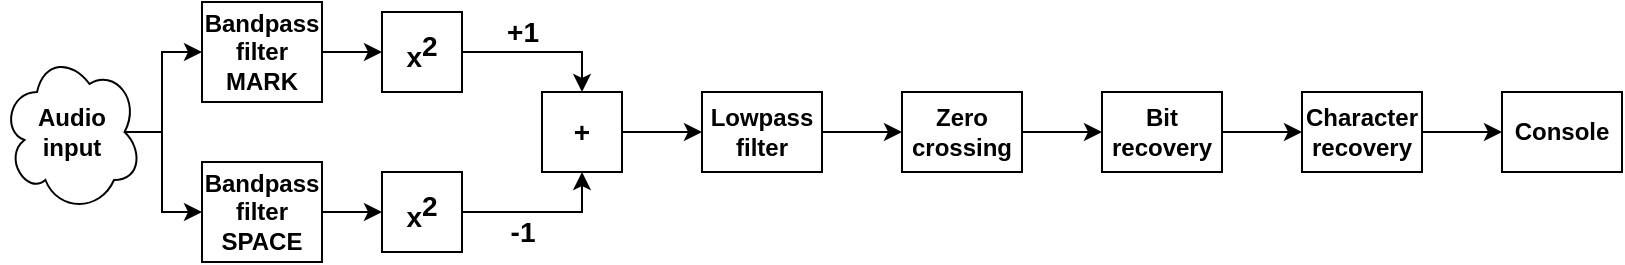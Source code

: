 <mxfile version="24.7.17">
  <diagram name="Page-1" id="L_1dmUhkIdPVvHFTsr4C">
    <mxGraphModel dx="1417" dy="990" grid="1" gridSize="10" guides="1" tooltips="1" connect="1" arrows="1" fold="1" page="1" pageScale="1" pageWidth="827" pageHeight="1169" math="0" shadow="0">
      <root>
        <mxCell id="0" />
        <mxCell id="1" parent="0" />
        <mxCell id="68ROZvtAh_RaZ-JNqfZT-1" value="Audio&lt;div&gt;input&lt;/div&gt;" style="ellipse;shape=cloud;whiteSpace=wrap;html=1;fontStyle=1" vertex="1" parent="1">
          <mxGeometry x="9" y="220" width="70" height="80" as="geometry" />
        </mxCell>
        <mxCell id="68ROZvtAh_RaZ-JNqfZT-2" value="Bandpass filter&lt;div&gt;MARK&lt;/div&gt;" style="rounded=0;whiteSpace=wrap;html=1;fontStyle=1" vertex="1" parent="1">
          <mxGeometry x="109" y="195" width="60" height="50" as="geometry" />
        </mxCell>
        <mxCell id="68ROZvtAh_RaZ-JNqfZT-3" value="Bandpass filter&lt;div&gt;SPACE&lt;/div&gt;" style="rounded=0;whiteSpace=wrap;html=1;fontStyle=1" vertex="1" parent="1">
          <mxGeometry x="109" y="275" width="60" height="50" as="geometry" />
        </mxCell>
        <mxCell id="68ROZvtAh_RaZ-JNqfZT-4" value="" style="endArrow=classic;html=1;rounded=0;exitX=0.875;exitY=0.5;exitDx=0;exitDy=0;exitPerimeter=0;entryX=0;entryY=0.5;entryDx=0;entryDy=0;" edge="1" parent="1" source="68ROZvtAh_RaZ-JNqfZT-1" target="68ROZvtAh_RaZ-JNqfZT-2">
          <mxGeometry width="50" height="50" relative="1" as="geometry">
            <mxPoint x="229" y="530" as="sourcePoint" />
            <mxPoint x="279" y="480" as="targetPoint" />
            <Array as="points">
              <mxPoint x="89" y="260" />
              <mxPoint x="89" y="220" />
            </Array>
          </mxGeometry>
        </mxCell>
        <mxCell id="68ROZvtAh_RaZ-JNqfZT-5" value="" style="endArrow=classic;html=1;rounded=0;entryX=0;entryY=0.5;entryDx=0;entryDy=0;exitX=0.875;exitY=0.5;exitDx=0;exitDy=0;exitPerimeter=0;" edge="1" parent="1" source="68ROZvtAh_RaZ-JNqfZT-1" target="68ROZvtAh_RaZ-JNqfZT-3">
          <mxGeometry width="50" height="50" relative="1" as="geometry">
            <mxPoint x="9" y="190" as="sourcePoint" />
            <mxPoint x="279" y="480" as="targetPoint" />
            <Array as="points">
              <mxPoint x="89" y="260" />
              <mxPoint x="89" y="300" />
            </Array>
          </mxGeometry>
        </mxCell>
        <mxCell id="68ROZvtAh_RaZ-JNqfZT-6" value="x&lt;sup style=&quot;font-size: 14px;&quot;&gt;2&lt;/sup&gt;" style="rounded=0;whiteSpace=wrap;html=1;fontSize=14;fontStyle=1" vertex="1" parent="1">
          <mxGeometry x="199" y="200" width="40" height="40" as="geometry" />
        </mxCell>
        <mxCell id="68ROZvtAh_RaZ-JNqfZT-7" value="x&lt;sup style=&quot;font-size: 14px;&quot;&gt;2&lt;/sup&gt;" style="rounded=0;whiteSpace=wrap;html=1;fontSize=14;fontStyle=1" vertex="1" parent="1">
          <mxGeometry x="199" y="280" width="40" height="40" as="geometry" />
        </mxCell>
        <mxCell id="68ROZvtAh_RaZ-JNqfZT-8" value="" style="endArrow=classic;html=1;rounded=0;exitX=1;exitY=0.5;exitDx=0;exitDy=0;entryX=0;entryY=0.5;entryDx=0;entryDy=0;" edge="1" parent="1" source="68ROZvtAh_RaZ-JNqfZT-2" target="68ROZvtAh_RaZ-JNqfZT-6">
          <mxGeometry width="50" height="50" relative="1" as="geometry">
            <mxPoint x="229" y="530" as="sourcePoint" />
            <mxPoint x="279" y="480" as="targetPoint" />
          </mxGeometry>
        </mxCell>
        <mxCell id="68ROZvtAh_RaZ-JNqfZT-9" value="" style="endArrow=classic;html=1;rounded=0;exitX=1;exitY=0.5;exitDx=0;exitDy=0;entryX=0;entryY=0.5;entryDx=0;entryDy=0;" edge="1" parent="1" source="68ROZvtAh_RaZ-JNqfZT-3" target="68ROZvtAh_RaZ-JNqfZT-7">
          <mxGeometry width="50" height="50" relative="1" as="geometry">
            <mxPoint x="229" y="530" as="sourcePoint" />
            <mxPoint x="279" y="480" as="targetPoint" />
          </mxGeometry>
        </mxCell>
        <mxCell id="68ROZvtAh_RaZ-JNqfZT-10" value="+" style="rounded=0;whiteSpace=wrap;html=1;fontSize=14;fontStyle=1" vertex="1" parent="1">
          <mxGeometry x="279" y="240" width="40" height="40" as="geometry" />
        </mxCell>
        <mxCell id="68ROZvtAh_RaZ-JNqfZT-11" value="" style="endArrow=classic;html=1;rounded=0;exitX=1;exitY=0.5;exitDx=0;exitDy=0;entryX=0.5;entryY=1;entryDx=0;entryDy=0;" edge="1" parent="1" source="68ROZvtAh_RaZ-JNqfZT-7" target="68ROZvtAh_RaZ-JNqfZT-10">
          <mxGeometry width="50" height="50" relative="1" as="geometry">
            <mxPoint x="229" y="530" as="sourcePoint" />
            <mxPoint x="279" y="480" as="targetPoint" />
            <Array as="points">
              <mxPoint x="299" y="300" />
            </Array>
          </mxGeometry>
        </mxCell>
        <mxCell id="68ROZvtAh_RaZ-JNqfZT-12" value="-1" style="edgeLabel;html=1;align=center;verticalAlign=middle;resizable=0;points=[];fontSize=14;fontStyle=1" vertex="1" connectable="0" parent="68ROZvtAh_RaZ-JNqfZT-11">
          <mxGeometry x="-0.1" relative="1" as="geometry">
            <mxPoint x="-6" y="10" as="offset" />
          </mxGeometry>
        </mxCell>
        <mxCell id="68ROZvtAh_RaZ-JNqfZT-13" value="" style="endArrow=classic;html=1;rounded=0;exitX=1;exitY=0.5;exitDx=0;exitDy=0;entryX=0.5;entryY=0;entryDx=0;entryDy=0;" edge="1" parent="1" source="68ROZvtAh_RaZ-JNqfZT-6" target="68ROZvtAh_RaZ-JNqfZT-10">
          <mxGeometry width="50" height="50" relative="1" as="geometry">
            <mxPoint x="229" y="530" as="sourcePoint" />
            <mxPoint x="279" y="480" as="targetPoint" />
            <Array as="points">
              <mxPoint x="299" y="220" />
            </Array>
          </mxGeometry>
        </mxCell>
        <mxCell id="68ROZvtAh_RaZ-JNqfZT-14" value="+1" style="edgeLabel;html=1;align=center;verticalAlign=middle;resizable=0;points=[];fontSize=14;fontStyle=1" vertex="1" connectable="0" parent="68ROZvtAh_RaZ-JNqfZT-13">
          <mxGeometry x="-0.3" y="-2" relative="1" as="geometry">
            <mxPoint x="2" y="-12" as="offset" />
          </mxGeometry>
        </mxCell>
        <mxCell id="68ROZvtAh_RaZ-JNqfZT-15" value="Lowpass filter" style="rounded=0;whiteSpace=wrap;html=1;fontStyle=1" vertex="1" parent="1">
          <mxGeometry x="359" y="240" width="60" height="40" as="geometry" />
        </mxCell>
        <mxCell id="68ROZvtAh_RaZ-JNqfZT-16" value="" style="endArrow=classic;html=1;rounded=0;entryX=0;entryY=0.5;entryDx=0;entryDy=0;exitX=1;exitY=0.5;exitDx=0;exitDy=0;" edge="1" parent="1" source="68ROZvtAh_RaZ-JNqfZT-10" target="68ROZvtAh_RaZ-JNqfZT-15">
          <mxGeometry width="50" height="50" relative="1" as="geometry">
            <mxPoint x="229" y="530" as="sourcePoint" />
            <mxPoint x="279" y="480" as="targetPoint" />
          </mxGeometry>
        </mxCell>
        <mxCell id="68ROZvtAh_RaZ-JNqfZT-17" value="Zero crossing" style="rounded=0;whiteSpace=wrap;html=1;fontStyle=1" vertex="1" parent="1">
          <mxGeometry x="459" y="240" width="60" height="40" as="geometry" />
        </mxCell>
        <mxCell id="68ROZvtAh_RaZ-JNqfZT-18" value="" style="endArrow=classic;html=1;rounded=0;entryX=0;entryY=0.5;entryDx=0;entryDy=0;exitX=1;exitY=0.5;exitDx=0;exitDy=0;" edge="1" parent="1" source="68ROZvtAh_RaZ-JNqfZT-15" target="68ROZvtAh_RaZ-JNqfZT-17">
          <mxGeometry width="50" height="50" relative="1" as="geometry">
            <mxPoint x="229" y="530" as="sourcePoint" />
            <mxPoint x="279" y="480" as="targetPoint" />
          </mxGeometry>
        </mxCell>
        <mxCell id="68ROZvtAh_RaZ-JNqfZT-19" value="Bit recovery" style="rounded=0;whiteSpace=wrap;html=1;fontStyle=1" vertex="1" parent="1">
          <mxGeometry x="559" y="240" width="60" height="40" as="geometry" />
        </mxCell>
        <mxCell id="68ROZvtAh_RaZ-JNqfZT-20" value="" style="endArrow=classic;html=1;rounded=0;entryX=0;entryY=0.5;entryDx=0;entryDy=0;exitX=1;exitY=0.5;exitDx=0;exitDy=0;" edge="1" parent="1" target="68ROZvtAh_RaZ-JNqfZT-19" source="68ROZvtAh_RaZ-JNqfZT-17">
          <mxGeometry width="50" height="50" relative="1" as="geometry">
            <mxPoint x="519" y="260" as="sourcePoint" />
            <mxPoint x="379" y="480" as="targetPoint" />
          </mxGeometry>
        </mxCell>
        <mxCell id="68ROZvtAh_RaZ-JNqfZT-21" value="Character recovery" style="rounded=0;whiteSpace=wrap;html=1;fontStyle=1" vertex="1" parent="1">
          <mxGeometry x="659" y="240" width="60" height="40" as="geometry" />
        </mxCell>
        <mxCell id="68ROZvtAh_RaZ-JNqfZT-22" value="" style="endArrow=classic;html=1;rounded=0;exitX=1;exitY=0.5;exitDx=0;exitDy=0;entryX=0;entryY=0.5;entryDx=0;entryDy=0;" edge="1" parent="1" source="68ROZvtAh_RaZ-JNqfZT-19" target="68ROZvtAh_RaZ-JNqfZT-21">
          <mxGeometry width="50" height="50" relative="1" as="geometry">
            <mxPoint x="319" y="530" as="sourcePoint" />
            <mxPoint x="369" y="480" as="targetPoint" />
          </mxGeometry>
        </mxCell>
        <mxCell id="68ROZvtAh_RaZ-JNqfZT-23" value="Console" style="rounded=0;whiteSpace=wrap;html=1;fontStyle=1" vertex="1" parent="1">
          <mxGeometry x="759" y="240" width="60" height="40" as="geometry" />
        </mxCell>
        <mxCell id="68ROZvtAh_RaZ-JNqfZT-24" value="" style="endArrow=classic;html=1;rounded=0;entryX=0;entryY=0.5;entryDx=0;entryDy=0;exitX=1;exitY=0.5;exitDx=0;exitDy=0;" edge="1" parent="1" source="68ROZvtAh_RaZ-JNqfZT-21" target="68ROZvtAh_RaZ-JNqfZT-23">
          <mxGeometry width="50" height="50" relative="1" as="geometry">
            <mxPoint x="319" y="530" as="sourcePoint" />
            <mxPoint x="369" y="480" as="targetPoint" />
          </mxGeometry>
        </mxCell>
      </root>
    </mxGraphModel>
  </diagram>
</mxfile>
